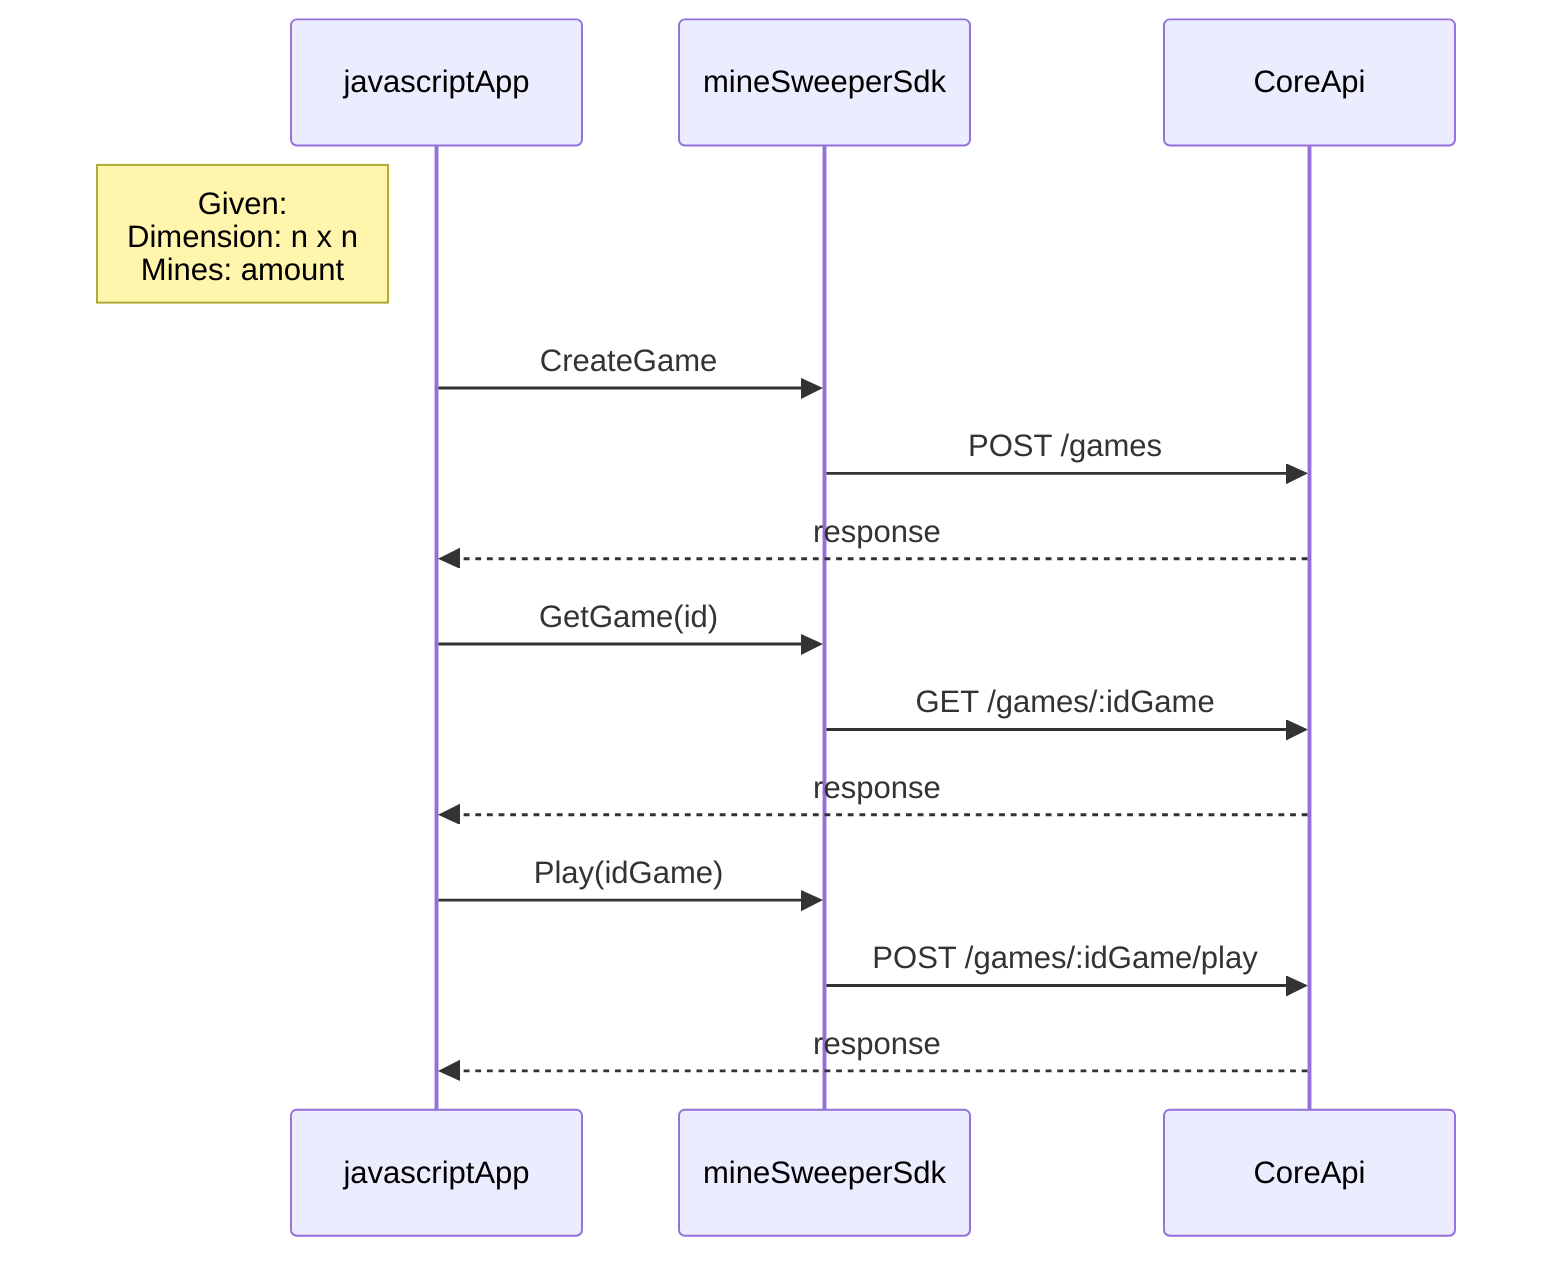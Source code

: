 sequenceDiagram
    participant javascriptApp
    participant mineSweeperSdk
    participant CoreApi
    Note left of javascriptApp: Given:<br>Dimension: n x n<br>Mines: amount 
    
    javascriptApp->>mineSweeperSdk: CreateGame
    mineSweeperSdk->>CoreApi:  POST /games
    CoreApi-->>javascriptApp: response

    javascriptApp->>mineSweeperSdk: GetGame(id)
    mineSweeperSdk->>CoreApi:  GET /games/:idGame
    CoreApi-->>javascriptApp: response

    javascriptApp->>mineSweeperSdk: Play(idGame)
    mineSweeperSdk->>CoreApi:  POST /games/:idGame/play
    CoreApi-->>javascriptApp: response